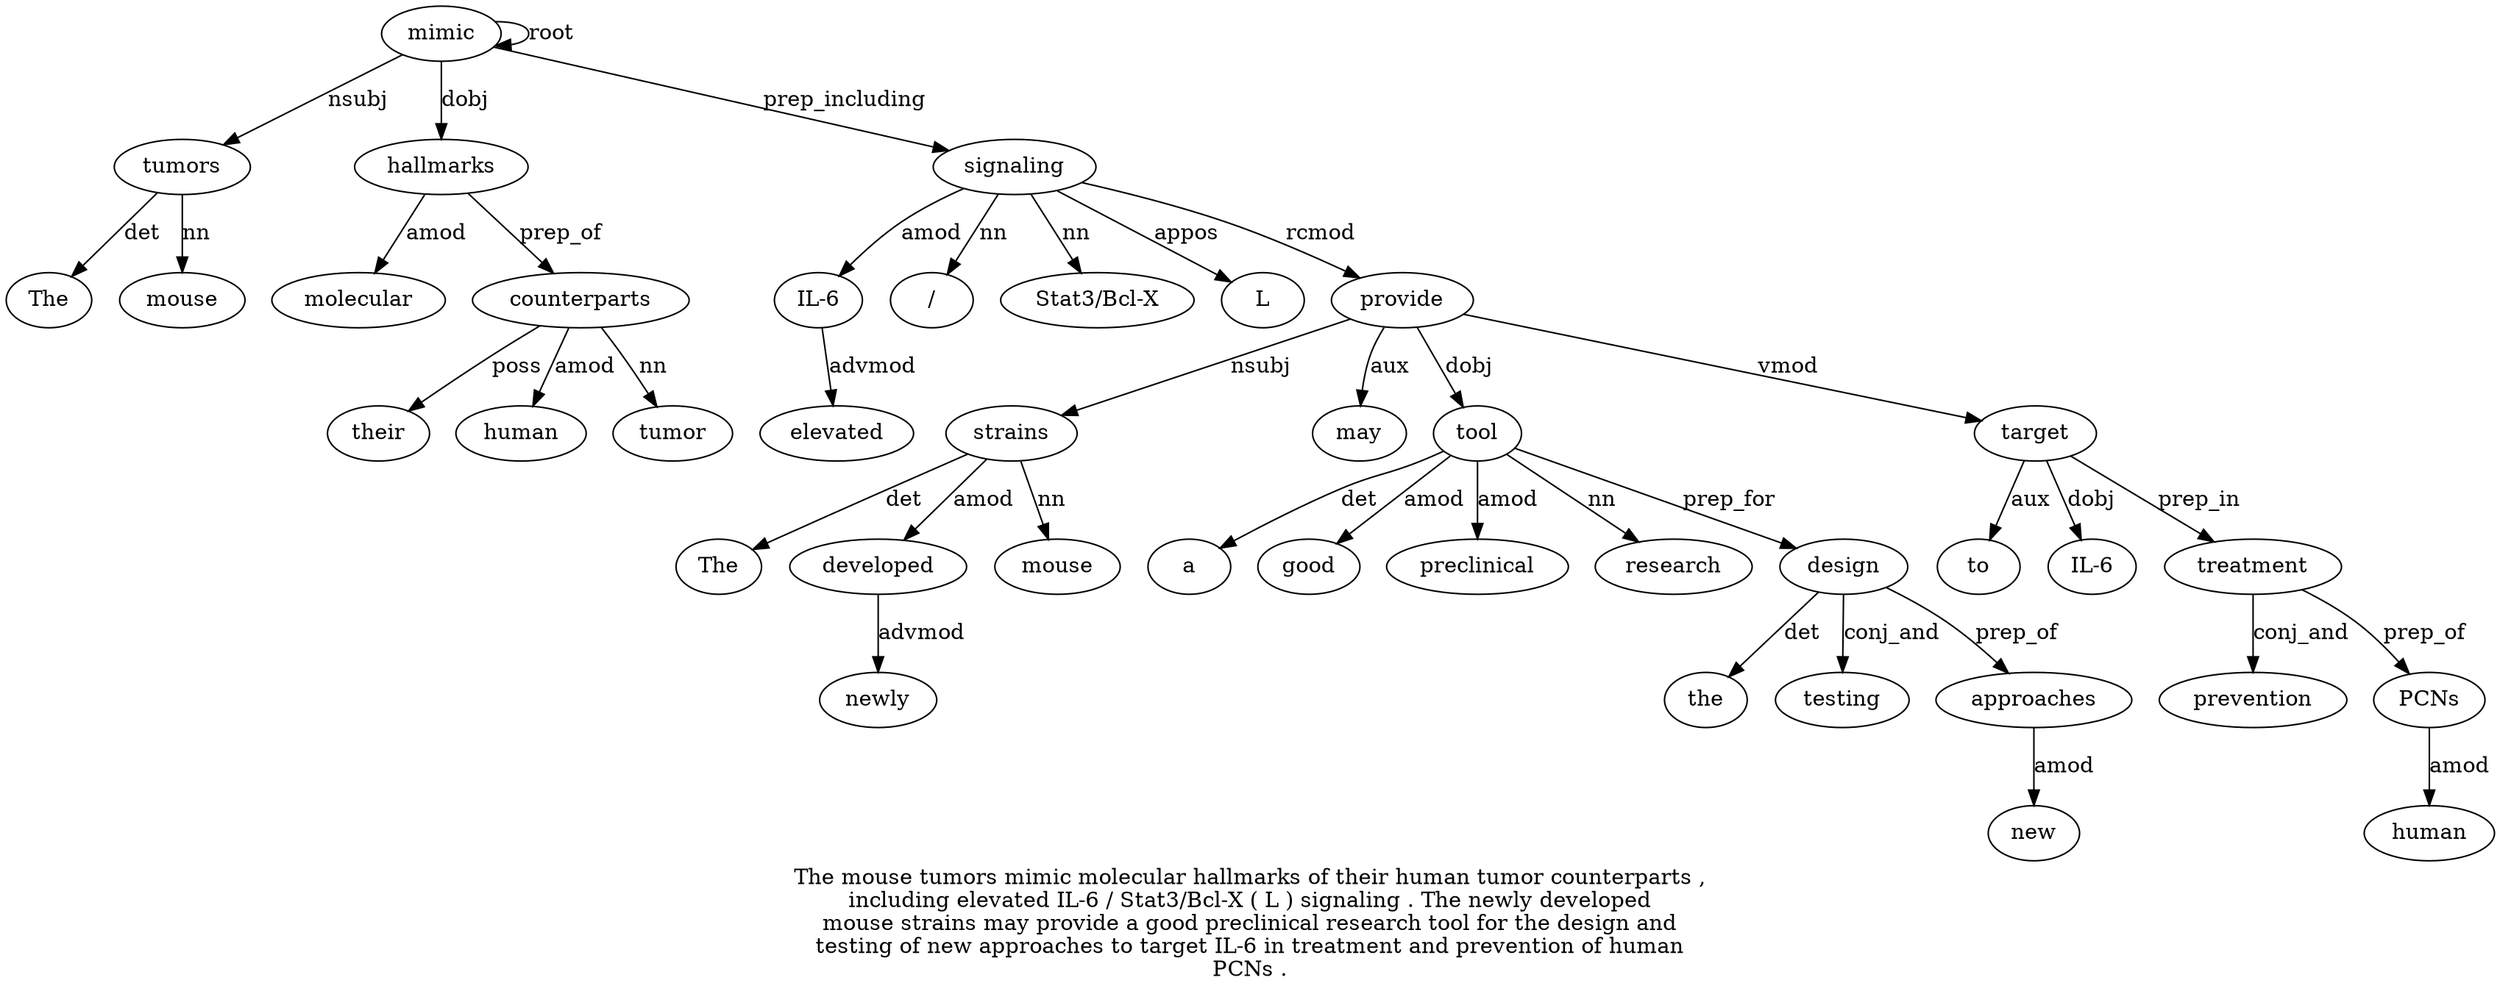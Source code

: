 digraph "The mouse tumors mimic molecular hallmarks of their human tumor counterparts ,  including elevated IL-6 / Stat3/Bcl-X ( L ) signaling . The newly developed mouse strains may provide a good preclinical research tool for the design and testing of new approaches to target IL-6 in treatment and prevention of human PCNs ." {
label="The mouse tumors mimic molecular hallmarks of their human tumor counterparts ,
including elevated IL-6 / Stat3/Bcl-X ( L ) signaling . The newly developed
mouse strains may provide a good preclinical research tool for the design and
testing of new approaches to target IL-6 in treatment and prevention of human
PCNs .";
tumors3 [style=filled, fillcolor=white, label=tumors];
The1 [style=filled, fillcolor=white, label=The];
tumors3 -> The1  [label=det];
mouse2 [style=filled, fillcolor=white, label=mouse];
tumors3 -> mouse2  [label=nn];
mimic4 [style=filled, fillcolor=white, label=mimic];
mimic4 -> tumors3  [label=nsubj];
mimic4 -> mimic4  [label=root];
hallmarks6 [style=filled, fillcolor=white, label=hallmarks];
molecular5 [style=filled, fillcolor=white, label=molecular];
hallmarks6 -> molecular5  [label=amod];
mimic4 -> hallmarks6  [label=dobj];
counterparts11 [style=filled, fillcolor=white, label=counterparts];
their8 [style=filled, fillcolor=white, label=their];
counterparts11 -> their8  [label=poss];
human9 [style=filled, fillcolor=white, label=human];
counterparts11 -> human9  [label=amod];
tumor10 [style=filled, fillcolor=white, label=tumor];
counterparts11 -> tumor10  [label=nn];
hallmarks6 -> counterparts11  [label=prep_of];
"IL-615" [style=filled, fillcolor=white, label="IL-6"];
elevated14 [style=filled, fillcolor=white, label=elevated];
"IL-615" -> elevated14  [label=advmod];
signaling21 [style=filled, fillcolor=white, label=signaling];
signaling21 -> "IL-615"  [label=amod];
"/16" [style=filled, fillcolor=white, label="/"];
signaling21 -> "/16"  [label=nn];
"Stat3/Bcl-X17" [style=filled, fillcolor=white, label="Stat3/Bcl-X"];
signaling21 -> "Stat3/Bcl-X17"  [label=nn];
L19 [style=filled, fillcolor=white, label=L];
signaling21 -> L19  [label=appos];
mimic4 -> signaling21  [label=prep_including];
strains27 [style=filled, fillcolor=white, label=strains];
The23 [style=filled, fillcolor=white, label=The];
strains27 -> The23  [label=det];
developed25 [style=filled, fillcolor=white, label=developed];
newly24 [style=filled, fillcolor=white, label=newly];
developed25 -> newly24  [label=advmod];
strains27 -> developed25  [label=amod];
mouse26 [style=filled, fillcolor=white, label=mouse];
strains27 -> mouse26  [label=nn];
provide29 [style=filled, fillcolor=white, label=provide];
provide29 -> strains27  [label=nsubj];
may28 [style=filled, fillcolor=white, label=may];
provide29 -> may28  [label=aux];
signaling21 -> provide29  [label=rcmod];
tool34 [style=filled, fillcolor=white, label=tool];
a30 [style=filled, fillcolor=white, label=a];
tool34 -> a30  [label=det];
good31 [style=filled, fillcolor=white, label=good];
tool34 -> good31  [label=amod];
preclinical32 [style=filled, fillcolor=white, label=preclinical];
tool34 -> preclinical32  [label=amod];
research33 [style=filled, fillcolor=white, label=research];
tool34 -> research33  [label=nn];
provide29 -> tool34  [label=dobj];
design37 [style=filled, fillcolor=white, label=design];
the36 [style=filled, fillcolor=white, label=the];
design37 -> the36  [label=det];
tool34 -> design37  [label=prep_for];
testing39 [style=filled, fillcolor=white, label=testing];
design37 -> testing39  [label=conj_and];
approaches42 [style=filled, fillcolor=white, label=approaches];
new41 [style=filled, fillcolor=white, label=new];
approaches42 -> new41  [label=amod];
design37 -> approaches42  [label=prep_of];
target44 [style=filled, fillcolor=white, label=target];
to43 [style=filled, fillcolor=white, label=to];
target44 -> to43  [label=aux];
provide29 -> target44  [label=vmod];
"IL-645" [style=filled, fillcolor=white, label="IL-6"];
target44 -> "IL-645"  [label=dobj];
treatment47 [style=filled, fillcolor=white, label=treatment];
target44 -> treatment47  [label=prep_in];
prevention49 [style=filled, fillcolor=white, label=prevention];
treatment47 -> prevention49  [label=conj_and];
PCNs52 [style=filled, fillcolor=white, label=PCNs];
human51 [style=filled, fillcolor=white, label=human];
PCNs52 -> human51  [label=amod];
treatment47 -> PCNs52  [label=prep_of];
}
